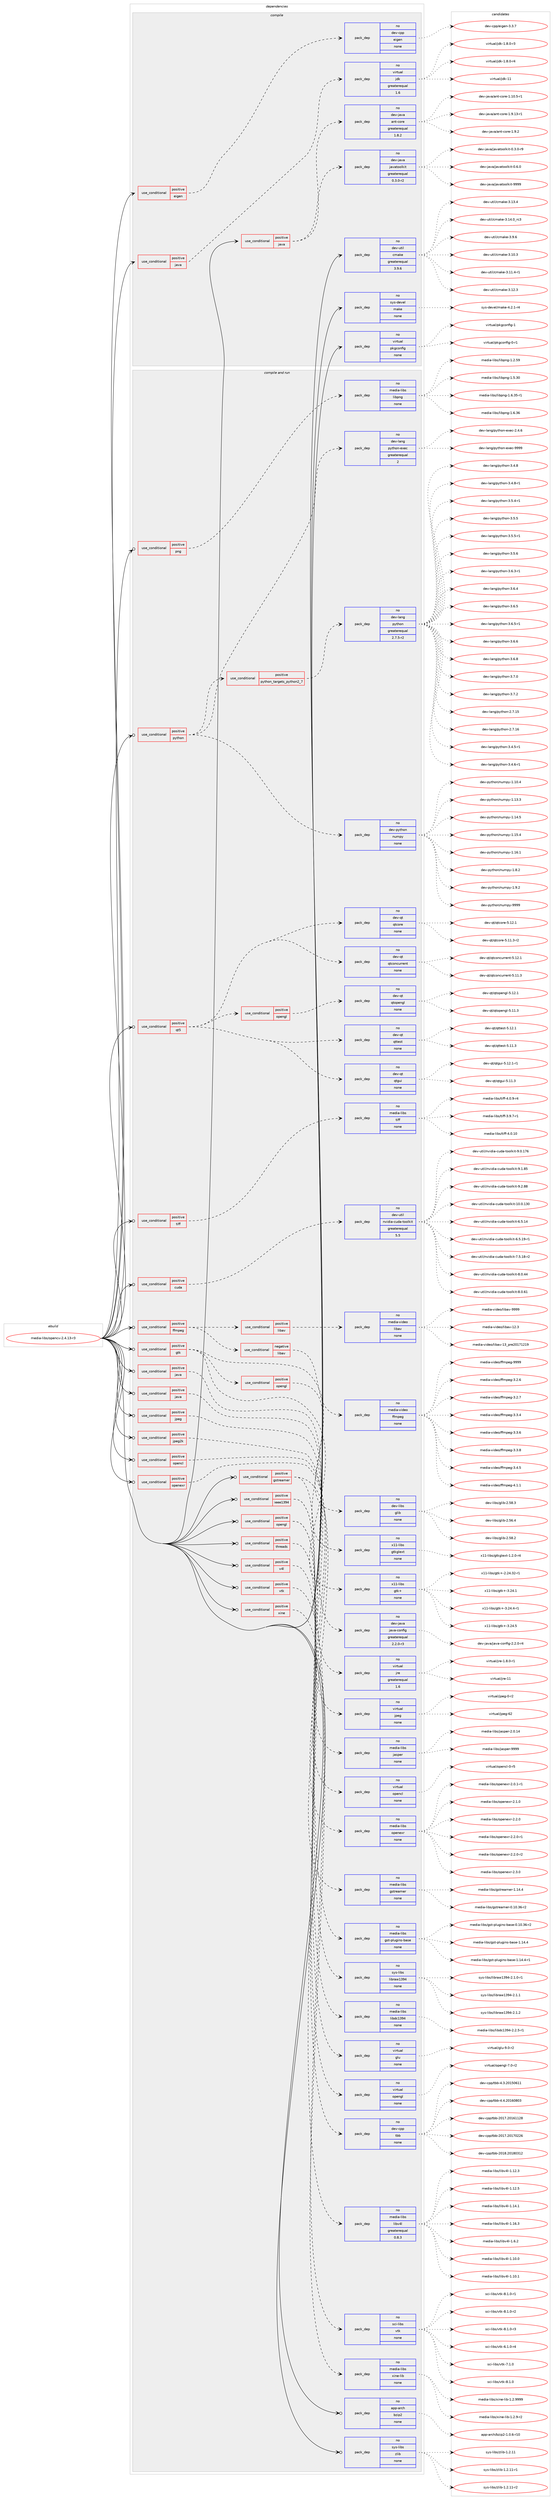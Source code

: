 digraph prolog {

# *************
# Graph options
# *************

newrank=true;
concentrate=true;
compound=true;
graph [rankdir=LR,fontname=Helvetica,fontsize=10,ranksep=1.5];#, ranksep=2.5, nodesep=0.2];
edge  [arrowhead=vee];
node  [fontname=Helvetica,fontsize=10];

# **********
# The ebuild
# **********

subgraph cluster_leftcol {
color=gray;
rank=same;
label=<<i>ebuild</i>>;
id [label="media-libs/opencv-2.4.13-r3", color=red, width=4, href="../media-libs/opencv-2.4.13-r3.svg"];
}

# ****************
# The dependencies
# ****************

subgraph cluster_midcol {
color=gray;
label=<<i>dependencies</i>>;
subgraph cluster_compile {
fillcolor="#eeeeee";
style=filled;
label=<<i>compile</i>>;
subgraph cond435574 {
dependency1616930 [label=<<TABLE BORDER="0" CELLBORDER="1" CELLSPACING="0" CELLPADDING="4"><TR><TD ROWSPAN="3" CELLPADDING="10">use_conditional</TD></TR><TR><TD>positive</TD></TR><TR><TD>eigen</TD></TR></TABLE>>, shape=none, color=red];
subgraph pack1155316 {
dependency1616931 [label=<<TABLE BORDER="0" CELLBORDER="1" CELLSPACING="0" CELLPADDING="4" WIDTH="220"><TR><TD ROWSPAN="6" CELLPADDING="30">pack_dep</TD></TR><TR><TD WIDTH="110">no</TD></TR><TR><TD>dev-cpp</TD></TR><TR><TD>eigen</TD></TR><TR><TD>none</TD></TR><TR><TD></TD></TR></TABLE>>, shape=none, color=blue];
}
dependency1616930:e -> dependency1616931:w [weight=20,style="dashed",arrowhead="vee"];
}
id:e -> dependency1616930:w [weight=20,style="solid",arrowhead="vee"];
subgraph cond435575 {
dependency1616932 [label=<<TABLE BORDER="0" CELLBORDER="1" CELLSPACING="0" CELLPADDING="4"><TR><TD ROWSPAN="3" CELLPADDING="10">use_conditional</TD></TR><TR><TD>positive</TD></TR><TR><TD>java</TD></TR></TABLE>>, shape=none, color=red];
subgraph pack1155317 {
dependency1616933 [label=<<TABLE BORDER="0" CELLBORDER="1" CELLSPACING="0" CELLPADDING="4" WIDTH="220"><TR><TD ROWSPAN="6" CELLPADDING="30">pack_dep</TD></TR><TR><TD WIDTH="110">no</TD></TR><TR><TD>dev-java</TD></TR><TR><TD>ant-core</TD></TR><TR><TD>greaterequal</TD></TR><TR><TD>1.8.2</TD></TR></TABLE>>, shape=none, color=blue];
}
dependency1616932:e -> dependency1616933:w [weight=20,style="dashed",arrowhead="vee"];
subgraph pack1155318 {
dependency1616934 [label=<<TABLE BORDER="0" CELLBORDER="1" CELLSPACING="0" CELLPADDING="4" WIDTH="220"><TR><TD ROWSPAN="6" CELLPADDING="30">pack_dep</TD></TR><TR><TD WIDTH="110">no</TD></TR><TR><TD>dev-java</TD></TR><TR><TD>javatoolkit</TD></TR><TR><TD>greaterequal</TD></TR><TR><TD>0.3.0-r2</TD></TR></TABLE>>, shape=none, color=blue];
}
dependency1616932:e -> dependency1616934:w [weight=20,style="dashed",arrowhead="vee"];
}
id:e -> dependency1616932:w [weight=20,style="solid",arrowhead="vee"];
subgraph cond435576 {
dependency1616935 [label=<<TABLE BORDER="0" CELLBORDER="1" CELLSPACING="0" CELLPADDING="4"><TR><TD ROWSPAN="3" CELLPADDING="10">use_conditional</TD></TR><TR><TD>positive</TD></TR><TR><TD>java</TD></TR></TABLE>>, shape=none, color=red];
subgraph pack1155319 {
dependency1616936 [label=<<TABLE BORDER="0" CELLBORDER="1" CELLSPACING="0" CELLPADDING="4" WIDTH="220"><TR><TD ROWSPAN="6" CELLPADDING="30">pack_dep</TD></TR><TR><TD WIDTH="110">no</TD></TR><TR><TD>virtual</TD></TR><TR><TD>jdk</TD></TR><TR><TD>greaterequal</TD></TR><TR><TD>1.6</TD></TR></TABLE>>, shape=none, color=blue];
}
dependency1616935:e -> dependency1616936:w [weight=20,style="dashed",arrowhead="vee"];
}
id:e -> dependency1616935:w [weight=20,style="solid",arrowhead="vee"];
subgraph pack1155320 {
dependency1616937 [label=<<TABLE BORDER="0" CELLBORDER="1" CELLSPACING="0" CELLPADDING="4" WIDTH="220"><TR><TD ROWSPAN="6" CELLPADDING="30">pack_dep</TD></TR><TR><TD WIDTH="110">no</TD></TR><TR><TD>dev-util</TD></TR><TR><TD>cmake</TD></TR><TR><TD>greaterequal</TD></TR><TR><TD>3.9.6</TD></TR></TABLE>>, shape=none, color=blue];
}
id:e -> dependency1616937:w [weight=20,style="solid",arrowhead="vee"];
subgraph pack1155321 {
dependency1616938 [label=<<TABLE BORDER="0" CELLBORDER="1" CELLSPACING="0" CELLPADDING="4" WIDTH="220"><TR><TD ROWSPAN="6" CELLPADDING="30">pack_dep</TD></TR><TR><TD WIDTH="110">no</TD></TR><TR><TD>sys-devel</TD></TR><TR><TD>make</TD></TR><TR><TD>none</TD></TR><TR><TD></TD></TR></TABLE>>, shape=none, color=blue];
}
id:e -> dependency1616938:w [weight=20,style="solid",arrowhead="vee"];
subgraph pack1155322 {
dependency1616939 [label=<<TABLE BORDER="0" CELLBORDER="1" CELLSPACING="0" CELLPADDING="4" WIDTH="220"><TR><TD ROWSPAN="6" CELLPADDING="30">pack_dep</TD></TR><TR><TD WIDTH="110">no</TD></TR><TR><TD>virtual</TD></TR><TR><TD>pkgconfig</TD></TR><TR><TD>none</TD></TR><TR><TD></TD></TR></TABLE>>, shape=none, color=blue];
}
id:e -> dependency1616939:w [weight=20,style="solid",arrowhead="vee"];
}
subgraph cluster_compileandrun {
fillcolor="#eeeeee";
style=filled;
label=<<i>compile and run</i>>;
subgraph cond435577 {
dependency1616940 [label=<<TABLE BORDER="0" CELLBORDER="1" CELLSPACING="0" CELLPADDING="4"><TR><TD ROWSPAN="3" CELLPADDING="10">use_conditional</TD></TR><TR><TD>positive</TD></TR><TR><TD>cuda</TD></TR></TABLE>>, shape=none, color=red];
subgraph pack1155323 {
dependency1616941 [label=<<TABLE BORDER="0" CELLBORDER="1" CELLSPACING="0" CELLPADDING="4" WIDTH="220"><TR><TD ROWSPAN="6" CELLPADDING="30">pack_dep</TD></TR><TR><TD WIDTH="110">no</TD></TR><TR><TD>dev-util</TD></TR><TR><TD>nvidia-cuda-toolkit</TD></TR><TR><TD>greaterequal</TD></TR><TR><TD>5.5</TD></TR></TABLE>>, shape=none, color=blue];
}
dependency1616940:e -> dependency1616941:w [weight=20,style="dashed",arrowhead="vee"];
}
id:e -> dependency1616940:w [weight=20,style="solid",arrowhead="odotvee"];
subgraph cond435578 {
dependency1616942 [label=<<TABLE BORDER="0" CELLBORDER="1" CELLSPACING="0" CELLPADDING="4"><TR><TD ROWSPAN="3" CELLPADDING="10">use_conditional</TD></TR><TR><TD>positive</TD></TR><TR><TD>ffmpeg</TD></TR></TABLE>>, shape=none, color=red];
subgraph cond435579 {
dependency1616943 [label=<<TABLE BORDER="0" CELLBORDER="1" CELLSPACING="0" CELLPADDING="4"><TR><TD ROWSPAN="3" CELLPADDING="10">use_conditional</TD></TR><TR><TD>positive</TD></TR><TR><TD>libav</TD></TR></TABLE>>, shape=none, color=red];
subgraph pack1155324 {
dependency1616944 [label=<<TABLE BORDER="0" CELLBORDER="1" CELLSPACING="0" CELLPADDING="4" WIDTH="220"><TR><TD ROWSPAN="6" CELLPADDING="30">pack_dep</TD></TR><TR><TD WIDTH="110">no</TD></TR><TR><TD>media-video</TD></TR><TR><TD>libav</TD></TR><TR><TD>none</TD></TR><TR><TD></TD></TR></TABLE>>, shape=none, color=blue];
}
dependency1616943:e -> dependency1616944:w [weight=20,style="dashed",arrowhead="vee"];
}
dependency1616942:e -> dependency1616943:w [weight=20,style="dashed",arrowhead="vee"];
subgraph cond435580 {
dependency1616945 [label=<<TABLE BORDER="0" CELLBORDER="1" CELLSPACING="0" CELLPADDING="4"><TR><TD ROWSPAN="3" CELLPADDING="10">use_conditional</TD></TR><TR><TD>negative</TD></TR><TR><TD>libav</TD></TR></TABLE>>, shape=none, color=red];
subgraph pack1155325 {
dependency1616946 [label=<<TABLE BORDER="0" CELLBORDER="1" CELLSPACING="0" CELLPADDING="4" WIDTH="220"><TR><TD ROWSPAN="6" CELLPADDING="30">pack_dep</TD></TR><TR><TD WIDTH="110">no</TD></TR><TR><TD>media-video</TD></TR><TR><TD>ffmpeg</TD></TR><TR><TD>none</TD></TR><TR><TD></TD></TR></TABLE>>, shape=none, color=blue];
}
dependency1616945:e -> dependency1616946:w [weight=20,style="dashed",arrowhead="vee"];
}
dependency1616942:e -> dependency1616945:w [weight=20,style="dashed",arrowhead="vee"];
}
id:e -> dependency1616942:w [weight=20,style="solid",arrowhead="odotvee"];
subgraph cond435581 {
dependency1616947 [label=<<TABLE BORDER="0" CELLBORDER="1" CELLSPACING="0" CELLPADDING="4"><TR><TD ROWSPAN="3" CELLPADDING="10">use_conditional</TD></TR><TR><TD>positive</TD></TR><TR><TD>gstreamer</TD></TR></TABLE>>, shape=none, color=red];
subgraph pack1155326 {
dependency1616948 [label=<<TABLE BORDER="0" CELLBORDER="1" CELLSPACING="0" CELLPADDING="4" WIDTH="220"><TR><TD ROWSPAN="6" CELLPADDING="30">pack_dep</TD></TR><TR><TD WIDTH="110">no</TD></TR><TR><TD>media-libs</TD></TR><TR><TD>gstreamer</TD></TR><TR><TD>none</TD></TR><TR><TD></TD></TR></TABLE>>, shape=none, color=blue];
}
dependency1616947:e -> dependency1616948:w [weight=20,style="dashed",arrowhead="vee"];
subgraph pack1155327 {
dependency1616949 [label=<<TABLE BORDER="0" CELLBORDER="1" CELLSPACING="0" CELLPADDING="4" WIDTH="220"><TR><TD ROWSPAN="6" CELLPADDING="30">pack_dep</TD></TR><TR><TD WIDTH="110">no</TD></TR><TR><TD>media-libs</TD></TR><TR><TD>gst-plugins-base</TD></TR><TR><TD>none</TD></TR><TR><TD></TD></TR></TABLE>>, shape=none, color=blue];
}
dependency1616947:e -> dependency1616949:w [weight=20,style="dashed",arrowhead="vee"];
}
id:e -> dependency1616947:w [weight=20,style="solid",arrowhead="odotvee"];
subgraph cond435582 {
dependency1616950 [label=<<TABLE BORDER="0" CELLBORDER="1" CELLSPACING="0" CELLPADDING="4"><TR><TD ROWSPAN="3" CELLPADDING="10">use_conditional</TD></TR><TR><TD>positive</TD></TR><TR><TD>gtk</TD></TR></TABLE>>, shape=none, color=red];
subgraph pack1155328 {
dependency1616951 [label=<<TABLE BORDER="0" CELLBORDER="1" CELLSPACING="0" CELLPADDING="4" WIDTH="220"><TR><TD ROWSPAN="6" CELLPADDING="30">pack_dep</TD></TR><TR><TD WIDTH="110">no</TD></TR><TR><TD>dev-libs</TD></TR><TR><TD>glib</TD></TR><TR><TD>none</TD></TR><TR><TD></TD></TR></TABLE>>, shape=none, color=blue];
}
dependency1616950:e -> dependency1616951:w [weight=20,style="dashed",arrowhead="vee"];
subgraph pack1155329 {
dependency1616952 [label=<<TABLE BORDER="0" CELLBORDER="1" CELLSPACING="0" CELLPADDING="4" WIDTH="220"><TR><TD ROWSPAN="6" CELLPADDING="30">pack_dep</TD></TR><TR><TD WIDTH="110">no</TD></TR><TR><TD>x11-libs</TD></TR><TR><TD>gtk+</TD></TR><TR><TD>none</TD></TR><TR><TD></TD></TR></TABLE>>, shape=none, color=blue];
}
dependency1616950:e -> dependency1616952:w [weight=20,style="dashed",arrowhead="vee"];
subgraph cond435583 {
dependency1616953 [label=<<TABLE BORDER="0" CELLBORDER="1" CELLSPACING="0" CELLPADDING="4"><TR><TD ROWSPAN="3" CELLPADDING="10">use_conditional</TD></TR><TR><TD>positive</TD></TR><TR><TD>opengl</TD></TR></TABLE>>, shape=none, color=red];
subgraph pack1155330 {
dependency1616954 [label=<<TABLE BORDER="0" CELLBORDER="1" CELLSPACING="0" CELLPADDING="4" WIDTH="220"><TR><TD ROWSPAN="6" CELLPADDING="30">pack_dep</TD></TR><TR><TD WIDTH="110">no</TD></TR><TR><TD>x11-libs</TD></TR><TR><TD>gtkglext</TD></TR><TR><TD>none</TD></TR><TR><TD></TD></TR></TABLE>>, shape=none, color=blue];
}
dependency1616953:e -> dependency1616954:w [weight=20,style="dashed",arrowhead="vee"];
}
dependency1616950:e -> dependency1616953:w [weight=20,style="dashed",arrowhead="vee"];
}
id:e -> dependency1616950:w [weight=20,style="solid",arrowhead="odotvee"];
subgraph cond435584 {
dependency1616955 [label=<<TABLE BORDER="0" CELLBORDER="1" CELLSPACING="0" CELLPADDING="4"><TR><TD ROWSPAN="3" CELLPADDING="10">use_conditional</TD></TR><TR><TD>positive</TD></TR><TR><TD>ieee1394</TD></TR></TABLE>>, shape=none, color=red];
subgraph pack1155331 {
dependency1616956 [label=<<TABLE BORDER="0" CELLBORDER="1" CELLSPACING="0" CELLPADDING="4" WIDTH="220"><TR><TD ROWSPAN="6" CELLPADDING="30">pack_dep</TD></TR><TR><TD WIDTH="110">no</TD></TR><TR><TD>media-libs</TD></TR><TR><TD>libdc1394</TD></TR><TR><TD>none</TD></TR><TR><TD></TD></TR></TABLE>>, shape=none, color=blue];
}
dependency1616955:e -> dependency1616956:w [weight=20,style="dashed",arrowhead="vee"];
subgraph pack1155332 {
dependency1616957 [label=<<TABLE BORDER="0" CELLBORDER="1" CELLSPACING="0" CELLPADDING="4" WIDTH="220"><TR><TD ROWSPAN="6" CELLPADDING="30">pack_dep</TD></TR><TR><TD WIDTH="110">no</TD></TR><TR><TD>sys-libs</TD></TR><TR><TD>libraw1394</TD></TR><TR><TD>none</TD></TR><TR><TD></TD></TR></TABLE>>, shape=none, color=blue];
}
dependency1616955:e -> dependency1616957:w [weight=20,style="dashed",arrowhead="vee"];
}
id:e -> dependency1616955:w [weight=20,style="solid",arrowhead="odotvee"];
subgraph cond435585 {
dependency1616958 [label=<<TABLE BORDER="0" CELLBORDER="1" CELLSPACING="0" CELLPADDING="4"><TR><TD ROWSPAN="3" CELLPADDING="10">use_conditional</TD></TR><TR><TD>positive</TD></TR><TR><TD>java</TD></TR></TABLE>>, shape=none, color=red];
subgraph pack1155333 {
dependency1616959 [label=<<TABLE BORDER="0" CELLBORDER="1" CELLSPACING="0" CELLPADDING="4" WIDTH="220"><TR><TD ROWSPAN="6" CELLPADDING="30">pack_dep</TD></TR><TR><TD WIDTH="110">no</TD></TR><TR><TD>dev-java</TD></TR><TR><TD>java-config</TD></TR><TR><TD>greaterequal</TD></TR><TR><TD>2.2.0-r3</TD></TR></TABLE>>, shape=none, color=blue];
}
dependency1616958:e -> dependency1616959:w [weight=20,style="dashed",arrowhead="vee"];
}
id:e -> dependency1616958:w [weight=20,style="solid",arrowhead="odotvee"];
subgraph cond435586 {
dependency1616960 [label=<<TABLE BORDER="0" CELLBORDER="1" CELLSPACING="0" CELLPADDING="4"><TR><TD ROWSPAN="3" CELLPADDING="10">use_conditional</TD></TR><TR><TD>positive</TD></TR><TR><TD>java</TD></TR></TABLE>>, shape=none, color=red];
subgraph pack1155334 {
dependency1616961 [label=<<TABLE BORDER="0" CELLBORDER="1" CELLSPACING="0" CELLPADDING="4" WIDTH="220"><TR><TD ROWSPAN="6" CELLPADDING="30">pack_dep</TD></TR><TR><TD WIDTH="110">no</TD></TR><TR><TD>virtual</TD></TR><TR><TD>jre</TD></TR><TR><TD>greaterequal</TD></TR><TR><TD>1.6</TD></TR></TABLE>>, shape=none, color=blue];
}
dependency1616960:e -> dependency1616961:w [weight=20,style="dashed",arrowhead="vee"];
}
id:e -> dependency1616960:w [weight=20,style="solid",arrowhead="odotvee"];
subgraph cond435587 {
dependency1616962 [label=<<TABLE BORDER="0" CELLBORDER="1" CELLSPACING="0" CELLPADDING="4"><TR><TD ROWSPAN="3" CELLPADDING="10">use_conditional</TD></TR><TR><TD>positive</TD></TR><TR><TD>jpeg</TD></TR></TABLE>>, shape=none, color=red];
subgraph pack1155335 {
dependency1616963 [label=<<TABLE BORDER="0" CELLBORDER="1" CELLSPACING="0" CELLPADDING="4" WIDTH="220"><TR><TD ROWSPAN="6" CELLPADDING="30">pack_dep</TD></TR><TR><TD WIDTH="110">no</TD></TR><TR><TD>virtual</TD></TR><TR><TD>jpeg</TD></TR><TR><TD>none</TD></TR><TR><TD></TD></TR></TABLE>>, shape=none, color=blue];
}
dependency1616962:e -> dependency1616963:w [weight=20,style="dashed",arrowhead="vee"];
}
id:e -> dependency1616962:w [weight=20,style="solid",arrowhead="odotvee"];
subgraph cond435588 {
dependency1616964 [label=<<TABLE BORDER="0" CELLBORDER="1" CELLSPACING="0" CELLPADDING="4"><TR><TD ROWSPAN="3" CELLPADDING="10">use_conditional</TD></TR><TR><TD>positive</TD></TR><TR><TD>jpeg2k</TD></TR></TABLE>>, shape=none, color=red];
subgraph pack1155336 {
dependency1616965 [label=<<TABLE BORDER="0" CELLBORDER="1" CELLSPACING="0" CELLPADDING="4" WIDTH="220"><TR><TD ROWSPAN="6" CELLPADDING="30">pack_dep</TD></TR><TR><TD WIDTH="110">no</TD></TR><TR><TD>media-libs</TD></TR><TR><TD>jasper</TD></TR><TR><TD>none</TD></TR><TR><TD></TD></TR></TABLE>>, shape=none, color=blue];
}
dependency1616964:e -> dependency1616965:w [weight=20,style="dashed",arrowhead="vee"];
}
id:e -> dependency1616964:w [weight=20,style="solid",arrowhead="odotvee"];
subgraph cond435589 {
dependency1616966 [label=<<TABLE BORDER="0" CELLBORDER="1" CELLSPACING="0" CELLPADDING="4"><TR><TD ROWSPAN="3" CELLPADDING="10">use_conditional</TD></TR><TR><TD>positive</TD></TR><TR><TD>opencl</TD></TR></TABLE>>, shape=none, color=red];
subgraph pack1155337 {
dependency1616967 [label=<<TABLE BORDER="0" CELLBORDER="1" CELLSPACING="0" CELLPADDING="4" WIDTH="220"><TR><TD ROWSPAN="6" CELLPADDING="30">pack_dep</TD></TR><TR><TD WIDTH="110">no</TD></TR><TR><TD>virtual</TD></TR><TR><TD>opencl</TD></TR><TR><TD>none</TD></TR><TR><TD></TD></TR></TABLE>>, shape=none, color=blue];
}
dependency1616966:e -> dependency1616967:w [weight=20,style="dashed",arrowhead="vee"];
}
id:e -> dependency1616966:w [weight=20,style="solid",arrowhead="odotvee"];
subgraph cond435590 {
dependency1616968 [label=<<TABLE BORDER="0" CELLBORDER="1" CELLSPACING="0" CELLPADDING="4"><TR><TD ROWSPAN="3" CELLPADDING="10">use_conditional</TD></TR><TR><TD>positive</TD></TR><TR><TD>openexr</TD></TR></TABLE>>, shape=none, color=red];
subgraph pack1155338 {
dependency1616969 [label=<<TABLE BORDER="0" CELLBORDER="1" CELLSPACING="0" CELLPADDING="4" WIDTH="220"><TR><TD ROWSPAN="6" CELLPADDING="30">pack_dep</TD></TR><TR><TD WIDTH="110">no</TD></TR><TR><TD>media-libs</TD></TR><TR><TD>openexr</TD></TR><TR><TD>none</TD></TR><TR><TD></TD></TR></TABLE>>, shape=none, color=blue];
}
dependency1616968:e -> dependency1616969:w [weight=20,style="dashed",arrowhead="vee"];
}
id:e -> dependency1616968:w [weight=20,style="solid",arrowhead="odotvee"];
subgraph cond435591 {
dependency1616970 [label=<<TABLE BORDER="0" CELLBORDER="1" CELLSPACING="0" CELLPADDING="4"><TR><TD ROWSPAN="3" CELLPADDING="10">use_conditional</TD></TR><TR><TD>positive</TD></TR><TR><TD>opengl</TD></TR></TABLE>>, shape=none, color=red];
subgraph pack1155339 {
dependency1616971 [label=<<TABLE BORDER="0" CELLBORDER="1" CELLSPACING="0" CELLPADDING="4" WIDTH="220"><TR><TD ROWSPAN="6" CELLPADDING="30">pack_dep</TD></TR><TR><TD WIDTH="110">no</TD></TR><TR><TD>virtual</TD></TR><TR><TD>opengl</TD></TR><TR><TD>none</TD></TR><TR><TD></TD></TR></TABLE>>, shape=none, color=blue];
}
dependency1616970:e -> dependency1616971:w [weight=20,style="dashed",arrowhead="vee"];
subgraph pack1155340 {
dependency1616972 [label=<<TABLE BORDER="0" CELLBORDER="1" CELLSPACING="0" CELLPADDING="4" WIDTH="220"><TR><TD ROWSPAN="6" CELLPADDING="30">pack_dep</TD></TR><TR><TD WIDTH="110">no</TD></TR><TR><TD>virtual</TD></TR><TR><TD>glu</TD></TR><TR><TD>none</TD></TR><TR><TD></TD></TR></TABLE>>, shape=none, color=blue];
}
dependency1616970:e -> dependency1616972:w [weight=20,style="dashed",arrowhead="vee"];
}
id:e -> dependency1616970:w [weight=20,style="solid",arrowhead="odotvee"];
subgraph cond435592 {
dependency1616973 [label=<<TABLE BORDER="0" CELLBORDER="1" CELLSPACING="0" CELLPADDING="4"><TR><TD ROWSPAN="3" CELLPADDING="10">use_conditional</TD></TR><TR><TD>positive</TD></TR><TR><TD>png</TD></TR></TABLE>>, shape=none, color=red];
subgraph pack1155341 {
dependency1616974 [label=<<TABLE BORDER="0" CELLBORDER="1" CELLSPACING="0" CELLPADDING="4" WIDTH="220"><TR><TD ROWSPAN="6" CELLPADDING="30">pack_dep</TD></TR><TR><TD WIDTH="110">no</TD></TR><TR><TD>media-libs</TD></TR><TR><TD>libpng</TD></TR><TR><TD>none</TD></TR><TR><TD></TD></TR></TABLE>>, shape=none, color=blue];
}
dependency1616973:e -> dependency1616974:w [weight=20,style="dashed",arrowhead="vee"];
}
id:e -> dependency1616973:w [weight=20,style="solid",arrowhead="odotvee"];
subgraph cond435593 {
dependency1616975 [label=<<TABLE BORDER="0" CELLBORDER="1" CELLSPACING="0" CELLPADDING="4"><TR><TD ROWSPAN="3" CELLPADDING="10">use_conditional</TD></TR><TR><TD>positive</TD></TR><TR><TD>python</TD></TR></TABLE>>, shape=none, color=red];
subgraph cond435594 {
dependency1616976 [label=<<TABLE BORDER="0" CELLBORDER="1" CELLSPACING="0" CELLPADDING="4"><TR><TD ROWSPAN="3" CELLPADDING="10">use_conditional</TD></TR><TR><TD>positive</TD></TR><TR><TD>python_targets_python2_7</TD></TR></TABLE>>, shape=none, color=red];
subgraph pack1155342 {
dependency1616977 [label=<<TABLE BORDER="0" CELLBORDER="1" CELLSPACING="0" CELLPADDING="4" WIDTH="220"><TR><TD ROWSPAN="6" CELLPADDING="30">pack_dep</TD></TR><TR><TD WIDTH="110">no</TD></TR><TR><TD>dev-lang</TD></TR><TR><TD>python</TD></TR><TR><TD>greaterequal</TD></TR><TR><TD>2.7.5-r2</TD></TR></TABLE>>, shape=none, color=blue];
}
dependency1616976:e -> dependency1616977:w [weight=20,style="dashed",arrowhead="vee"];
}
dependency1616975:e -> dependency1616976:w [weight=20,style="dashed",arrowhead="vee"];
subgraph pack1155343 {
dependency1616978 [label=<<TABLE BORDER="0" CELLBORDER="1" CELLSPACING="0" CELLPADDING="4" WIDTH="220"><TR><TD ROWSPAN="6" CELLPADDING="30">pack_dep</TD></TR><TR><TD WIDTH="110">no</TD></TR><TR><TD>dev-lang</TD></TR><TR><TD>python-exec</TD></TR><TR><TD>greaterequal</TD></TR><TR><TD>2</TD></TR></TABLE>>, shape=none, color=blue];
}
dependency1616975:e -> dependency1616978:w [weight=20,style="dashed",arrowhead="vee"];
subgraph pack1155344 {
dependency1616979 [label=<<TABLE BORDER="0" CELLBORDER="1" CELLSPACING="0" CELLPADDING="4" WIDTH="220"><TR><TD ROWSPAN="6" CELLPADDING="30">pack_dep</TD></TR><TR><TD WIDTH="110">no</TD></TR><TR><TD>dev-python</TD></TR><TR><TD>numpy</TD></TR><TR><TD>none</TD></TR><TR><TD></TD></TR></TABLE>>, shape=none, color=blue];
}
dependency1616975:e -> dependency1616979:w [weight=20,style="dashed",arrowhead="vee"];
}
id:e -> dependency1616975:w [weight=20,style="solid",arrowhead="odotvee"];
subgraph cond435595 {
dependency1616980 [label=<<TABLE BORDER="0" CELLBORDER="1" CELLSPACING="0" CELLPADDING="4"><TR><TD ROWSPAN="3" CELLPADDING="10">use_conditional</TD></TR><TR><TD>positive</TD></TR><TR><TD>qt5</TD></TR></TABLE>>, shape=none, color=red];
subgraph pack1155345 {
dependency1616981 [label=<<TABLE BORDER="0" CELLBORDER="1" CELLSPACING="0" CELLPADDING="4" WIDTH="220"><TR><TD ROWSPAN="6" CELLPADDING="30">pack_dep</TD></TR><TR><TD WIDTH="110">no</TD></TR><TR><TD>dev-qt</TD></TR><TR><TD>qtconcurrent</TD></TR><TR><TD>none</TD></TR><TR><TD></TD></TR></TABLE>>, shape=none, color=blue];
}
dependency1616980:e -> dependency1616981:w [weight=20,style="dashed",arrowhead="vee"];
subgraph pack1155346 {
dependency1616982 [label=<<TABLE BORDER="0" CELLBORDER="1" CELLSPACING="0" CELLPADDING="4" WIDTH="220"><TR><TD ROWSPAN="6" CELLPADDING="30">pack_dep</TD></TR><TR><TD WIDTH="110">no</TD></TR><TR><TD>dev-qt</TD></TR><TR><TD>qtcore</TD></TR><TR><TD>none</TD></TR><TR><TD></TD></TR></TABLE>>, shape=none, color=blue];
}
dependency1616980:e -> dependency1616982:w [weight=20,style="dashed",arrowhead="vee"];
subgraph pack1155347 {
dependency1616983 [label=<<TABLE BORDER="0" CELLBORDER="1" CELLSPACING="0" CELLPADDING="4" WIDTH="220"><TR><TD ROWSPAN="6" CELLPADDING="30">pack_dep</TD></TR><TR><TD WIDTH="110">no</TD></TR><TR><TD>dev-qt</TD></TR><TR><TD>qtgui</TD></TR><TR><TD>none</TD></TR><TR><TD></TD></TR></TABLE>>, shape=none, color=blue];
}
dependency1616980:e -> dependency1616983:w [weight=20,style="dashed",arrowhead="vee"];
subgraph pack1155348 {
dependency1616984 [label=<<TABLE BORDER="0" CELLBORDER="1" CELLSPACING="0" CELLPADDING="4" WIDTH="220"><TR><TD ROWSPAN="6" CELLPADDING="30">pack_dep</TD></TR><TR><TD WIDTH="110">no</TD></TR><TR><TD>dev-qt</TD></TR><TR><TD>qttest</TD></TR><TR><TD>none</TD></TR><TR><TD></TD></TR></TABLE>>, shape=none, color=blue];
}
dependency1616980:e -> dependency1616984:w [weight=20,style="dashed",arrowhead="vee"];
subgraph cond435596 {
dependency1616985 [label=<<TABLE BORDER="0" CELLBORDER="1" CELLSPACING="0" CELLPADDING="4"><TR><TD ROWSPAN="3" CELLPADDING="10">use_conditional</TD></TR><TR><TD>positive</TD></TR><TR><TD>opengl</TD></TR></TABLE>>, shape=none, color=red];
subgraph pack1155349 {
dependency1616986 [label=<<TABLE BORDER="0" CELLBORDER="1" CELLSPACING="0" CELLPADDING="4" WIDTH="220"><TR><TD ROWSPAN="6" CELLPADDING="30">pack_dep</TD></TR><TR><TD WIDTH="110">no</TD></TR><TR><TD>dev-qt</TD></TR><TR><TD>qtopengl</TD></TR><TR><TD>none</TD></TR><TR><TD></TD></TR></TABLE>>, shape=none, color=blue];
}
dependency1616985:e -> dependency1616986:w [weight=20,style="dashed",arrowhead="vee"];
}
dependency1616980:e -> dependency1616985:w [weight=20,style="dashed",arrowhead="vee"];
}
id:e -> dependency1616980:w [weight=20,style="solid",arrowhead="odotvee"];
subgraph cond435597 {
dependency1616987 [label=<<TABLE BORDER="0" CELLBORDER="1" CELLSPACING="0" CELLPADDING="4"><TR><TD ROWSPAN="3" CELLPADDING="10">use_conditional</TD></TR><TR><TD>positive</TD></TR><TR><TD>threads</TD></TR></TABLE>>, shape=none, color=red];
subgraph pack1155350 {
dependency1616988 [label=<<TABLE BORDER="0" CELLBORDER="1" CELLSPACING="0" CELLPADDING="4" WIDTH="220"><TR><TD ROWSPAN="6" CELLPADDING="30">pack_dep</TD></TR><TR><TD WIDTH="110">no</TD></TR><TR><TD>dev-cpp</TD></TR><TR><TD>tbb</TD></TR><TR><TD>none</TD></TR><TR><TD></TD></TR></TABLE>>, shape=none, color=blue];
}
dependency1616987:e -> dependency1616988:w [weight=20,style="dashed",arrowhead="vee"];
}
id:e -> dependency1616987:w [weight=20,style="solid",arrowhead="odotvee"];
subgraph cond435598 {
dependency1616989 [label=<<TABLE BORDER="0" CELLBORDER="1" CELLSPACING="0" CELLPADDING="4"><TR><TD ROWSPAN="3" CELLPADDING="10">use_conditional</TD></TR><TR><TD>positive</TD></TR><TR><TD>tiff</TD></TR></TABLE>>, shape=none, color=red];
subgraph pack1155351 {
dependency1616990 [label=<<TABLE BORDER="0" CELLBORDER="1" CELLSPACING="0" CELLPADDING="4" WIDTH="220"><TR><TD ROWSPAN="6" CELLPADDING="30">pack_dep</TD></TR><TR><TD WIDTH="110">no</TD></TR><TR><TD>media-libs</TD></TR><TR><TD>tiff</TD></TR><TR><TD>none</TD></TR><TR><TD></TD></TR></TABLE>>, shape=none, color=blue];
}
dependency1616989:e -> dependency1616990:w [weight=20,style="dashed",arrowhead="vee"];
}
id:e -> dependency1616989:w [weight=20,style="solid",arrowhead="odotvee"];
subgraph cond435599 {
dependency1616991 [label=<<TABLE BORDER="0" CELLBORDER="1" CELLSPACING="0" CELLPADDING="4"><TR><TD ROWSPAN="3" CELLPADDING="10">use_conditional</TD></TR><TR><TD>positive</TD></TR><TR><TD>v4l</TD></TR></TABLE>>, shape=none, color=red];
subgraph pack1155352 {
dependency1616992 [label=<<TABLE BORDER="0" CELLBORDER="1" CELLSPACING="0" CELLPADDING="4" WIDTH="220"><TR><TD ROWSPAN="6" CELLPADDING="30">pack_dep</TD></TR><TR><TD WIDTH="110">no</TD></TR><TR><TD>media-libs</TD></TR><TR><TD>libv4l</TD></TR><TR><TD>greaterequal</TD></TR><TR><TD>0.8.3</TD></TR></TABLE>>, shape=none, color=blue];
}
dependency1616991:e -> dependency1616992:w [weight=20,style="dashed",arrowhead="vee"];
}
id:e -> dependency1616991:w [weight=20,style="solid",arrowhead="odotvee"];
subgraph cond435600 {
dependency1616993 [label=<<TABLE BORDER="0" CELLBORDER="1" CELLSPACING="0" CELLPADDING="4"><TR><TD ROWSPAN="3" CELLPADDING="10">use_conditional</TD></TR><TR><TD>positive</TD></TR><TR><TD>vtk</TD></TR></TABLE>>, shape=none, color=red];
subgraph pack1155353 {
dependency1616994 [label=<<TABLE BORDER="0" CELLBORDER="1" CELLSPACING="0" CELLPADDING="4" WIDTH="220"><TR><TD ROWSPAN="6" CELLPADDING="30">pack_dep</TD></TR><TR><TD WIDTH="110">no</TD></TR><TR><TD>sci-libs</TD></TR><TR><TD>vtk</TD></TR><TR><TD>none</TD></TR><TR><TD></TD></TR></TABLE>>, shape=none, color=blue];
}
dependency1616993:e -> dependency1616994:w [weight=20,style="dashed",arrowhead="vee"];
}
id:e -> dependency1616993:w [weight=20,style="solid",arrowhead="odotvee"];
subgraph cond435601 {
dependency1616995 [label=<<TABLE BORDER="0" CELLBORDER="1" CELLSPACING="0" CELLPADDING="4"><TR><TD ROWSPAN="3" CELLPADDING="10">use_conditional</TD></TR><TR><TD>positive</TD></TR><TR><TD>xine</TD></TR></TABLE>>, shape=none, color=red];
subgraph pack1155354 {
dependency1616996 [label=<<TABLE BORDER="0" CELLBORDER="1" CELLSPACING="0" CELLPADDING="4" WIDTH="220"><TR><TD ROWSPAN="6" CELLPADDING="30">pack_dep</TD></TR><TR><TD WIDTH="110">no</TD></TR><TR><TD>media-libs</TD></TR><TR><TD>xine-lib</TD></TR><TR><TD>none</TD></TR><TR><TD></TD></TR></TABLE>>, shape=none, color=blue];
}
dependency1616995:e -> dependency1616996:w [weight=20,style="dashed",arrowhead="vee"];
}
id:e -> dependency1616995:w [weight=20,style="solid",arrowhead="odotvee"];
subgraph pack1155355 {
dependency1616997 [label=<<TABLE BORDER="0" CELLBORDER="1" CELLSPACING="0" CELLPADDING="4" WIDTH="220"><TR><TD ROWSPAN="6" CELLPADDING="30">pack_dep</TD></TR><TR><TD WIDTH="110">no</TD></TR><TR><TD>app-arch</TD></TR><TR><TD>bzip2</TD></TR><TR><TD>none</TD></TR><TR><TD></TD></TR></TABLE>>, shape=none, color=blue];
}
id:e -> dependency1616997:w [weight=20,style="solid",arrowhead="odotvee"];
subgraph pack1155356 {
dependency1616998 [label=<<TABLE BORDER="0" CELLBORDER="1" CELLSPACING="0" CELLPADDING="4" WIDTH="220"><TR><TD ROWSPAN="6" CELLPADDING="30">pack_dep</TD></TR><TR><TD WIDTH="110">no</TD></TR><TR><TD>sys-libs</TD></TR><TR><TD>zlib</TD></TR><TR><TD>none</TD></TR><TR><TD></TD></TR></TABLE>>, shape=none, color=blue];
}
id:e -> dependency1616998:w [weight=20,style="solid",arrowhead="odotvee"];
}
subgraph cluster_run {
fillcolor="#eeeeee";
style=filled;
label=<<i>run</i>>;
}
}

# **************
# The candidates
# **************

subgraph cluster_choices {
rank=same;
color=gray;
label=<<i>candidates</i>>;

subgraph choice1155316 {
color=black;
nodesep=1;
choice100101118459911211247101105103101110455146514655 [label="dev-cpp/eigen-3.3.7", color=red, width=4,href="../dev-cpp/eigen-3.3.7.svg"];
dependency1616931:e -> choice100101118459911211247101105103101110455146514655:w [style=dotted,weight="100"];
}
subgraph choice1155317 {
color=black;
nodesep=1;
choice10010111845106971189747971101164599111114101454946494846534511449 [label="dev-java/ant-core-1.10.5-r1", color=red, width=4,href="../dev-java/ant-core-1.10.5-r1.svg"];
choice10010111845106971189747971101164599111114101454946574649514511449 [label="dev-java/ant-core-1.9.13-r1", color=red, width=4,href="../dev-java/ant-core-1.9.13-r1.svg"];
choice10010111845106971189747971101164599111114101454946574650 [label="dev-java/ant-core-1.9.2", color=red, width=4,href="../dev-java/ant-core-1.9.2.svg"];
dependency1616933:e -> choice10010111845106971189747971101164599111114101454946494846534511449:w [style=dotted,weight="100"];
dependency1616933:e -> choice10010111845106971189747971101164599111114101454946574649514511449:w [style=dotted,weight="100"];
dependency1616933:e -> choice10010111845106971189747971101164599111114101454946574650:w [style=dotted,weight="100"];
}
subgraph choice1155318 {
color=black;
nodesep=1;
choice1001011184510697118974710697118971161111111081071051164548465146484511457 [label="dev-java/javatoolkit-0.3.0-r9", color=red, width=4,href="../dev-java/javatoolkit-0.3.0-r9.svg"];
choice100101118451069711897471069711897116111111108107105116454846544648 [label="dev-java/javatoolkit-0.6.0", color=red, width=4,href="../dev-java/javatoolkit-0.6.0.svg"];
choice1001011184510697118974710697118971161111111081071051164557575757 [label="dev-java/javatoolkit-9999", color=red, width=4,href="../dev-java/javatoolkit-9999.svg"];
dependency1616934:e -> choice1001011184510697118974710697118971161111111081071051164548465146484511457:w [style=dotted,weight="100"];
dependency1616934:e -> choice100101118451069711897471069711897116111111108107105116454846544648:w [style=dotted,weight="100"];
dependency1616934:e -> choice1001011184510697118974710697118971161111111081071051164557575757:w [style=dotted,weight="100"];
}
subgraph choice1155319 {
color=black;
nodesep=1;
choice11810511411611797108471061001074549465646484511451 [label="virtual/jdk-1.8.0-r3", color=red, width=4,href="../virtual/jdk-1.8.0-r3.svg"];
choice11810511411611797108471061001074549465646484511452 [label="virtual/jdk-1.8.0-r4", color=red, width=4,href="../virtual/jdk-1.8.0-r4.svg"];
choice1181051141161179710847106100107454949 [label="virtual/jdk-11", color=red, width=4,href="../virtual/jdk-11.svg"];
dependency1616936:e -> choice11810511411611797108471061001074549465646484511451:w [style=dotted,weight="100"];
dependency1616936:e -> choice11810511411611797108471061001074549465646484511452:w [style=dotted,weight="100"];
dependency1616936:e -> choice1181051141161179710847106100107454949:w [style=dotted,weight="100"];
}
subgraph choice1155320 {
color=black;
nodesep=1;
choice1001011184511711610510847991099710710145514649484651 [label="dev-util/cmake-3.10.3", color=red, width=4,href="../dev-util/cmake-3.10.3.svg"];
choice10010111845117116105108479910997107101455146494946524511449 [label="dev-util/cmake-3.11.4-r1", color=red, width=4,href="../dev-util/cmake-3.11.4-r1.svg"];
choice1001011184511711610510847991099710710145514649504651 [label="dev-util/cmake-3.12.3", color=red, width=4,href="../dev-util/cmake-3.12.3.svg"];
choice1001011184511711610510847991099710710145514649514652 [label="dev-util/cmake-3.13.4", color=red, width=4,href="../dev-util/cmake-3.13.4.svg"];
choice1001011184511711610510847991099710710145514649524648951149951 [label="dev-util/cmake-3.14.0_rc3", color=red, width=4,href="../dev-util/cmake-3.14.0_rc3.svg"];
choice10010111845117116105108479910997107101455146574654 [label="dev-util/cmake-3.9.6", color=red, width=4,href="../dev-util/cmake-3.9.6.svg"];
dependency1616937:e -> choice1001011184511711610510847991099710710145514649484651:w [style=dotted,weight="100"];
dependency1616937:e -> choice10010111845117116105108479910997107101455146494946524511449:w [style=dotted,weight="100"];
dependency1616937:e -> choice1001011184511711610510847991099710710145514649504651:w [style=dotted,weight="100"];
dependency1616937:e -> choice1001011184511711610510847991099710710145514649514652:w [style=dotted,weight="100"];
dependency1616937:e -> choice1001011184511711610510847991099710710145514649524648951149951:w [style=dotted,weight="100"];
dependency1616937:e -> choice10010111845117116105108479910997107101455146574654:w [style=dotted,weight="100"];
}
subgraph choice1155321 {
color=black;
nodesep=1;
choice1151211154510010111810110847109971071014552465046494511452 [label="sys-devel/make-4.2.1-r4", color=red, width=4,href="../sys-devel/make-4.2.1-r4.svg"];
dependency1616938:e -> choice1151211154510010111810110847109971071014552465046494511452:w [style=dotted,weight="100"];
}
subgraph choice1155322 {
color=black;
nodesep=1;
choice11810511411611797108471121071039911111010210510345484511449 [label="virtual/pkgconfig-0-r1", color=red, width=4,href="../virtual/pkgconfig-0-r1.svg"];
choice1181051141161179710847112107103991111101021051034549 [label="virtual/pkgconfig-1", color=red, width=4,href="../virtual/pkgconfig-1.svg"];
dependency1616939:e -> choice11810511411611797108471121071039911111010210510345484511449:w [style=dotted,weight="100"];
dependency1616939:e -> choice1181051141161179710847112107103991111101021051034549:w [style=dotted,weight="100"];
}
subgraph choice1155323 {
color=black;
nodesep=1;
choice10010111845117116105108471101181051001059745991171009745116111111108107105116454948464846495148 [label="dev-util/nvidia-cuda-toolkit-10.0.130", color=red, width=4,href="../dev-util/nvidia-cuda-toolkit-10.0.130.svg"];
choice1001011184511711610510847110118105100105974599117100974511611111110810710511645544653464952 [label="dev-util/nvidia-cuda-toolkit-6.5.14", color=red, width=4,href="../dev-util/nvidia-cuda-toolkit-6.5.14.svg"];
choice10010111845117116105108471101181051001059745991171009745116111111108107105116455446534649574511449 [label="dev-util/nvidia-cuda-toolkit-6.5.19-r1", color=red, width=4,href="../dev-util/nvidia-cuda-toolkit-6.5.19-r1.svg"];
choice10010111845117116105108471101181051001059745991171009745116111111108107105116455546534649564511450 [label="dev-util/nvidia-cuda-toolkit-7.5.18-r2", color=red, width=4,href="../dev-util/nvidia-cuda-toolkit-7.5.18-r2.svg"];
choice1001011184511711610510847110118105100105974599117100974511611111110810710511645564648465252 [label="dev-util/nvidia-cuda-toolkit-8.0.44", color=red, width=4,href="../dev-util/nvidia-cuda-toolkit-8.0.44.svg"];
choice1001011184511711610510847110118105100105974599117100974511611111110810710511645564648465449 [label="dev-util/nvidia-cuda-toolkit-8.0.61", color=red, width=4,href="../dev-util/nvidia-cuda-toolkit-8.0.61.svg"];
choice100101118451171161051084711011810510010597459911710097451161111111081071051164557464846495554 [label="dev-util/nvidia-cuda-toolkit-9.0.176", color=red, width=4,href="../dev-util/nvidia-cuda-toolkit-9.0.176.svg"];
choice1001011184511711610510847110118105100105974599117100974511611111110810710511645574649465653 [label="dev-util/nvidia-cuda-toolkit-9.1.85", color=red, width=4,href="../dev-util/nvidia-cuda-toolkit-9.1.85.svg"];
choice1001011184511711610510847110118105100105974599117100974511611111110810710511645574650465656 [label="dev-util/nvidia-cuda-toolkit-9.2.88", color=red, width=4,href="../dev-util/nvidia-cuda-toolkit-9.2.88.svg"];
dependency1616941:e -> choice10010111845117116105108471101181051001059745991171009745116111111108107105116454948464846495148:w [style=dotted,weight="100"];
dependency1616941:e -> choice1001011184511711610510847110118105100105974599117100974511611111110810710511645544653464952:w [style=dotted,weight="100"];
dependency1616941:e -> choice10010111845117116105108471101181051001059745991171009745116111111108107105116455446534649574511449:w [style=dotted,weight="100"];
dependency1616941:e -> choice10010111845117116105108471101181051001059745991171009745116111111108107105116455546534649564511450:w [style=dotted,weight="100"];
dependency1616941:e -> choice1001011184511711610510847110118105100105974599117100974511611111110810710511645564648465252:w [style=dotted,weight="100"];
dependency1616941:e -> choice1001011184511711610510847110118105100105974599117100974511611111110810710511645564648465449:w [style=dotted,weight="100"];
dependency1616941:e -> choice100101118451171161051084711011810510010597459911710097451161111111081071051164557464846495554:w [style=dotted,weight="100"];
dependency1616941:e -> choice1001011184511711610510847110118105100105974599117100974511611111110810710511645574649465653:w [style=dotted,weight="100"];
dependency1616941:e -> choice1001011184511711610510847110118105100105974599117100974511611111110810710511645574650465656:w [style=dotted,weight="100"];
}
subgraph choice1155324 {
color=black;
nodesep=1;
choice10910110010597451181051001011114710810598971184549504651 [label="media-video/libav-12.3", color=red, width=4,href="../media-video/libav-12.3.svg"];
choice1091011001059745118105100101111471081059897118454951951121141015048495549504957 [label="media-video/libav-13_pre20171219", color=red, width=4,href="../media-video/libav-13_pre20171219.svg"];
choice10910110010597451181051001011114710810598971184557575757 [label="media-video/libav-9999", color=red, width=4,href="../media-video/libav-9999.svg"];
dependency1616944:e -> choice10910110010597451181051001011114710810598971184549504651:w [style=dotted,weight="100"];
dependency1616944:e -> choice1091011001059745118105100101111471081059897118454951951121141015048495549504957:w [style=dotted,weight="100"];
dependency1616944:e -> choice10910110010597451181051001011114710810598971184557575757:w [style=dotted,weight="100"];
}
subgraph choice1155325 {
color=black;
nodesep=1;
choice109101100105974511810510010111147102102109112101103455146504654 [label="media-video/ffmpeg-3.2.6", color=red, width=4,href="../media-video/ffmpeg-3.2.6.svg"];
choice109101100105974511810510010111147102102109112101103455146504655 [label="media-video/ffmpeg-3.2.7", color=red, width=4,href="../media-video/ffmpeg-3.2.7.svg"];
choice109101100105974511810510010111147102102109112101103455146514652 [label="media-video/ffmpeg-3.3.4", color=red, width=4,href="../media-video/ffmpeg-3.3.4.svg"];
choice109101100105974511810510010111147102102109112101103455146514654 [label="media-video/ffmpeg-3.3.6", color=red, width=4,href="../media-video/ffmpeg-3.3.6.svg"];
choice109101100105974511810510010111147102102109112101103455146514656 [label="media-video/ffmpeg-3.3.8", color=red, width=4,href="../media-video/ffmpeg-3.3.8.svg"];
choice109101100105974511810510010111147102102109112101103455146524653 [label="media-video/ffmpeg-3.4.5", color=red, width=4,href="../media-video/ffmpeg-3.4.5.svg"];
choice109101100105974511810510010111147102102109112101103455246494649 [label="media-video/ffmpeg-4.1.1", color=red, width=4,href="../media-video/ffmpeg-4.1.1.svg"];
choice1091011001059745118105100101111471021021091121011034557575757 [label="media-video/ffmpeg-9999", color=red, width=4,href="../media-video/ffmpeg-9999.svg"];
dependency1616946:e -> choice109101100105974511810510010111147102102109112101103455146504654:w [style=dotted,weight="100"];
dependency1616946:e -> choice109101100105974511810510010111147102102109112101103455146504655:w [style=dotted,weight="100"];
dependency1616946:e -> choice109101100105974511810510010111147102102109112101103455146514652:w [style=dotted,weight="100"];
dependency1616946:e -> choice109101100105974511810510010111147102102109112101103455146514654:w [style=dotted,weight="100"];
dependency1616946:e -> choice109101100105974511810510010111147102102109112101103455146514656:w [style=dotted,weight="100"];
dependency1616946:e -> choice109101100105974511810510010111147102102109112101103455146524653:w [style=dotted,weight="100"];
dependency1616946:e -> choice109101100105974511810510010111147102102109112101103455246494649:w [style=dotted,weight="100"];
dependency1616946:e -> choice1091011001059745118105100101111471021021091121011034557575757:w [style=dotted,weight="100"];
}
subgraph choice1155326 {
color=black;
nodesep=1;
choice109101100105974510810598115471031151161141019710910111445484649484651544511450 [label="media-libs/gstreamer-0.10.36-r2", color=red, width=4,href="../media-libs/gstreamer-0.10.36-r2.svg"];
choice109101100105974510810598115471031151161141019710910111445494649524652 [label="media-libs/gstreamer-1.14.4", color=red, width=4,href="../media-libs/gstreamer-1.14.4.svg"];
dependency1616948:e -> choice109101100105974510810598115471031151161141019710910111445484649484651544511450:w [style=dotted,weight="100"];
dependency1616948:e -> choice109101100105974510810598115471031151161141019710910111445494649524652:w [style=dotted,weight="100"];
}
subgraph choice1155327 {
color=black;
nodesep=1;
choice109101100105974510810598115471031151164511210811710310511011545989711510145484649484651544511450 [label="media-libs/gst-plugins-base-0.10.36-r2", color=red, width=4,href="../media-libs/gst-plugins-base-0.10.36-r2.svg"];
choice109101100105974510810598115471031151164511210811710310511011545989711510145494649524652 [label="media-libs/gst-plugins-base-1.14.4", color=red, width=4,href="../media-libs/gst-plugins-base-1.14.4.svg"];
choice1091011001059745108105981154710311511645112108117103105110115459897115101454946495246524511449 [label="media-libs/gst-plugins-base-1.14.4-r1", color=red, width=4,href="../media-libs/gst-plugins-base-1.14.4-r1.svg"];
dependency1616949:e -> choice109101100105974510810598115471031151164511210811710310511011545989711510145484649484651544511450:w [style=dotted,weight="100"];
dependency1616949:e -> choice109101100105974510810598115471031151164511210811710310511011545989711510145494649524652:w [style=dotted,weight="100"];
dependency1616949:e -> choice1091011001059745108105981154710311511645112108117103105110115459897115101454946495246524511449:w [style=dotted,weight="100"];
}
subgraph choice1155328 {
color=black;
nodesep=1;
choice1001011184510810598115471031081059845504653544652 [label="dev-libs/glib-2.56.4", color=red, width=4,href="../dev-libs/glib-2.56.4.svg"];
choice1001011184510810598115471031081059845504653564650 [label="dev-libs/glib-2.58.2", color=red, width=4,href="../dev-libs/glib-2.58.2.svg"];
choice1001011184510810598115471031081059845504653564651 [label="dev-libs/glib-2.58.3", color=red, width=4,href="../dev-libs/glib-2.58.3.svg"];
dependency1616951:e -> choice1001011184510810598115471031081059845504653544652:w [style=dotted,weight="100"];
dependency1616951:e -> choice1001011184510810598115471031081059845504653564650:w [style=dotted,weight="100"];
dependency1616951:e -> choice1001011184510810598115471031081059845504653564651:w [style=dotted,weight="100"];
}
subgraph choice1155329 {
color=black;
nodesep=1;
choice12049494510810598115471031161074345504650524651504511449 [label="x11-libs/gtk+-2.24.32-r1", color=red, width=4,href="../x11-libs/gtk+-2.24.32-r1.svg"];
choice12049494510810598115471031161074345514650524649 [label="x11-libs/gtk+-3.24.1", color=red, width=4,href="../x11-libs/gtk+-3.24.1.svg"];
choice120494945108105981154710311610743455146505246524511449 [label="x11-libs/gtk+-3.24.4-r1", color=red, width=4,href="../x11-libs/gtk+-3.24.4-r1.svg"];
choice12049494510810598115471031161074345514650524653 [label="x11-libs/gtk+-3.24.5", color=red, width=4,href="../x11-libs/gtk+-3.24.5.svg"];
dependency1616952:e -> choice12049494510810598115471031161074345504650524651504511449:w [style=dotted,weight="100"];
dependency1616952:e -> choice12049494510810598115471031161074345514650524649:w [style=dotted,weight="100"];
dependency1616952:e -> choice120494945108105981154710311610743455146505246524511449:w [style=dotted,weight="100"];
dependency1616952:e -> choice12049494510810598115471031161074345514650524653:w [style=dotted,weight="100"];
}
subgraph choice1155330 {
color=black;
nodesep=1;
choice12049494510810598115471031161071031081011201164549465046484511452 [label="x11-libs/gtkglext-1.2.0-r4", color=red, width=4,href="../x11-libs/gtkglext-1.2.0-r4.svg"];
dependency1616954:e -> choice12049494510810598115471031161071031081011201164549465046484511452:w [style=dotted,weight="100"];
}
subgraph choice1155331 {
color=black;
nodesep=1;
choice109101100105974510810598115471081059810099495157524550465046534511449 [label="media-libs/libdc1394-2.2.5-r1", color=red, width=4,href="../media-libs/libdc1394-2.2.5-r1.svg"];
dependency1616956:e -> choice109101100105974510810598115471081059810099495157524550465046534511449:w [style=dotted,weight="100"];
}
subgraph choice1155332 {
color=black;
nodesep=1;
choice1151211154510810598115471081059811497119495157524550464946484511449 [label="sys-libs/libraw1394-2.1.0-r1", color=red, width=4,href="../sys-libs/libraw1394-2.1.0-r1.svg"];
choice115121115451081059811547108105981149711949515752455046494649 [label="sys-libs/libraw1394-2.1.1", color=red, width=4,href="../sys-libs/libraw1394-2.1.1.svg"];
choice115121115451081059811547108105981149711949515752455046494650 [label="sys-libs/libraw1394-2.1.2", color=red, width=4,href="../sys-libs/libraw1394-2.1.2.svg"];
dependency1616957:e -> choice1151211154510810598115471081059811497119495157524550464946484511449:w [style=dotted,weight="100"];
dependency1616957:e -> choice115121115451081059811547108105981149711949515752455046494649:w [style=dotted,weight="100"];
dependency1616957:e -> choice115121115451081059811547108105981149711949515752455046494650:w [style=dotted,weight="100"];
}
subgraph choice1155333 {
color=black;
nodesep=1;
choice10010111845106971189747106971189745991111101021051034550465046484511452 [label="dev-java/java-config-2.2.0-r4", color=red, width=4,href="../dev-java/java-config-2.2.0-r4.svg"];
dependency1616959:e -> choice10010111845106971189747106971189745991111101021051034550465046484511452:w [style=dotted,weight="100"];
}
subgraph choice1155334 {
color=black;
nodesep=1;
choice11810511411611797108471061141014549465646484511449 [label="virtual/jre-1.8.0-r1", color=red, width=4,href="../virtual/jre-1.8.0-r1.svg"];
choice1181051141161179710847106114101454949 [label="virtual/jre-11", color=red, width=4,href="../virtual/jre-11.svg"];
dependency1616961:e -> choice11810511411611797108471061141014549465646484511449:w [style=dotted,weight="100"];
dependency1616961:e -> choice1181051141161179710847106114101454949:w [style=dotted,weight="100"];
}
subgraph choice1155335 {
color=black;
nodesep=1;
choice118105114116117971084710611210110345484511450 [label="virtual/jpeg-0-r2", color=red, width=4,href="../virtual/jpeg-0-r2.svg"];
choice1181051141161179710847106112101103455450 [label="virtual/jpeg-62", color=red, width=4,href="../virtual/jpeg-62.svg"];
dependency1616963:e -> choice118105114116117971084710611210110345484511450:w [style=dotted,weight="100"];
dependency1616963:e -> choice1181051141161179710847106112101103455450:w [style=dotted,weight="100"];
}
subgraph choice1155336 {
color=black;
nodesep=1;
choice109101100105974510810598115471069711511210111445504648464952 [label="media-libs/jasper-2.0.14", color=red, width=4,href="../media-libs/jasper-2.0.14.svg"];
choice10910110010597451081059811547106971151121011144557575757 [label="media-libs/jasper-9999", color=red, width=4,href="../media-libs/jasper-9999.svg"];
dependency1616965:e -> choice109101100105974510810598115471069711511210111445504648464952:w [style=dotted,weight="100"];
dependency1616965:e -> choice10910110010597451081059811547106971151121011144557575757:w [style=dotted,weight="100"];
}
subgraph choice1155337 {
color=black;
nodesep=1;
choice11810511411611797108471111121011109910845484511453 [label="virtual/opencl-0-r5", color=red, width=4,href="../virtual/opencl-0-r5.svg"];
dependency1616967:e -> choice11810511411611797108471111121011109910845484511453:w [style=dotted,weight="100"];
}
subgraph choice1155338 {
color=black;
nodesep=1;
choice109101100105974510810598115471111121011101011201144550464846494511449 [label="media-libs/openexr-2.0.1-r1", color=red, width=4,href="../media-libs/openexr-2.0.1-r1.svg"];
choice10910110010597451081059811547111112101110101120114455046494648 [label="media-libs/openexr-2.1.0", color=red, width=4,href="../media-libs/openexr-2.1.0.svg"];
choice10910110010597451081059811547111112101110101120114455046504648 [label="media-libs/openexr-2.2.0", color=red, width=4,href="../media-libs/openexr-2.2.0.svg"];
choice109101100105974510810598115471111121011101011201144550465046484511449 [label="media-libs/openexr-2.2.0-r1", color=red, width=4,href="../media-libs/openexr-2.2.0-r1.svg"];
choice109101100105974510810598115471111121011101011201144550465046484511450 [label="media-libs/openexr-2.2.0-r2", color=red, width=4,href="../media-libs/openexr-2.2.0-r2.svg"];
choice10910110010597451081059811547111112101110101120114455046514648 [label="media-libs/openexr-2.3.0", color=red, width=4,href="../media-libs/openexr-2.3.0.svg"];
dependency1616969:e -> choice109101100105974510810598115471111121011101011201144550464846494511449:w [style=dotted,weight="100"];
dependency1616969:e -> choice10910110010597451081059811547111112101110101120114455046494648:w [style=dotted,weight="100"];
dependency1616969:e -> choice10910110010597451081059811547111112101110101120114455046504648:w [style=dotted,weight="100"];
dependency1616969:e -> choice109101100105974510810598115471111121011101011201144550465046484511449:w [style=dotted,weight="100"];
dependency1616969:e -> choice109101100105974510810598115471111121011101011201144550465046484511450:w [style=dotted,weight="100"];
dependency1616969:e -> choice10910110010597451081059811547111112101110101120114455046514648:w [style=dotted,weight="100"];
}
subgraph choice1155339 {
color=black;
nodesep=1;
choice1181051141161179710847111112101110103108455546484511450 [label="virtual/opengl-7.0-r2", color=red, width=4,href="../virtual/opengl-7.0-r2.svg"];
dependency1616971:e -> choice1181051141161179710847111112101110103108455546484511450:w [style=dotted,weight="100"];
}
subgraph choice1155340 {
color=black;
nodesep=1;
choice1181051141161179710847103108117455746484511450 [label="virtual/glu-9.0-r2", color=red, width=4,href="../virtual/glu-9.0-r2.svg"];
dependency1616972:e -> choice1181051141161179710847103108117455746484511450:w [style=dotted,weight="100"];
}
subgraph choice1155341 {
color=black;
nodesep=1;
choice109101100105974510810598115471081059811211010345494650465357 [label="media-libs/libpng-1.2.59", color=red, width=4,href="../media-libs/libpng-1.2.59.svg"];
choice109101100105974510810598115471081059811211010345494653465148 [label="media-libs/libpng-1.5.30", color=red, width=4,href="../media-libs/libpng-1.5.30.svg"];
choice1091011001059745108105981154710810598112110103454946544651534511449 [label="media-libs/libpng-1.6.35-r1", color=red, width=4,href="../media-libs/libpng-1.6.35-r1.svg"];
choice109101100105974510810598115471081059811211010345494654465154 [label="media-libs/libpng-1.6.36", color=red, width=4,href="../media-libs/libpng-1.6.36.svg"];
dependency1616974:e -> choice109101100105974510810598115471081059811211010345494650465357:w [style=dotted,weight="100"];
dependency1616974:e -> choice109101100105974510810598115471081059811211010345494653465148:w [style=dotted,weight="100"];
dependency1616974:e -> choice1091011001059745108105981154710810598112110103454946544651534511449:w [style=dotted,weight="100"];
dependency1616974:e -> choice109101100105974510810598115471081059811211010345494654465154:w [style=dotted,weight="100"];
}
subgraph choice1155342 {
color=black;
nodesep=1;
choice10010111845108971101034711212111610411111045504655464953 [label="dev-lang/python-2.7.15", color=red, width=4,href="../dev-lang/python-2.7.15.svg"];
choice10010111845108971101034711212111610411111045504655464954 [label="dev-lang/python-2.7.16", color=red, width=4,href="../dev-lang/python-2.7.16.svg"];
choice1001011184510897110103471121211161041111104551465246534511449 [label="dev-lang/python-3.4.5-r1", color=red, width=4,href="../dev-lang/python-3.4.5-r1.svg"];
choice1001011184510897110103471121211161041111104551465246544511449 [label="dev-lang/python-3.4.6-r1", color=red, width=4,href="../dev-lang/python-3.4.6-r1.svg"];
choice100101118451089711010347112121116104111110455146524656 [label="dev-lang/python-3.4.8", color=red, width=4,href="../dev-lang/python-3.4.8.svg"];
choice1001011184510897110103471121211161041111104551465246564511449 [label="dev-lang/python-3.4.8-r1", color=red, width=4,href="../dev-lang/python-3.4.8-r1.svg"];
choice1001011184510897110103471121211161041111104551465346524511449 [label="dev-lang/python-3.5.4-r1", color=red, width=4,href="../dev-lang/python-3.5.4-r1.svg"];
choice100101118451089711010347112121116104111110455146534653 [label="dev-lang/python-3.5.5", color=red, width=4,href="../dev-lang/python-3.5.5.svg"];
choice1001011184510897110103471121211161041111104551465346534511449 [label="dev-lang/python-3.5.5-r1", color=red, width=4,href="../dev-lang/python-3.5.5-r1.svg"];
choice100101118451089711010347112121116104111110455146534654 [label="dev-lang/python-3.5.6", color=red, width=4,href="../dev-lang/python-3.5.6.svg"];
choice1001011184510897110103471121211161041111104551465446514511449 [label="dev-lang/python-3.6.3-r1", color=red, width=4,href="../dev-lang/python-3.6.3-r1.svg"];
choice100101118451089711010347112121116104111110455146544652 [label="dev-lang/python-3.6.4", color=red, width=4,href="../dev-lang/python-3.6.4.svg"];
choice100101118451089711010347112121116104111110455146544653 [label="dev-lang/python-3.6.5", color=red, width=4,href="../dev-lang/python-3.6.5.svg"];
choice1001011184510897110103471121211161041111104551465446534511449 [label="dev-lang/python-3.6.5-r1", color=red, width=4,href="../dev-lang/python-3.6.5-r1.svg"];
choice100101118451089711010347112121116104111110455146544654 [label="dev-lang/python-3.6.6", color=red, width=4,href="../dev-lang/python-3.6.6.svg"];
choice100101118451089711010347112121116104111110455146544656 [label="dev-lang/python-3.6.8", color=red, width=4,href="../dev-lang/python-3.6.8.svg"];
choice100101118451089711010347112121116104111110455146554648 [label="dev-lang/python-3.7.0", color=red, width=4,href="../dev-lang/python-3.7.0.svg"];
choice100101118451089711010347112121116104111110455146554650 [label="dev-lang/python-3.7.2", color=red, width=4,href="../dev-lang/python-3.7.2.svg"];
dependency1616977:e -> choice10010111845108971101034711212111610411111045504655464953:w [style=dotted,weight="100"];
dependency1616977:e -> choice10010111845108971101034711212111610411111045504655464954:w [style=dotted,weight="100"];
dependency1616977:e -> choice1001011184510897110103471121211161041111104551465246534511449:w [style=dotted,weight="100"];
dependency1616977:e -> choice1001011184510897110103471121211161041111104551465246544511449:w [style=dotted,weight="100"];
dependency1616977:e -> choice100101118451089711010347112121116104111110455146524656:w [style=dotted,weight="100"];
dependency1616977:e -> choice1001011184510897110103471121211161041111104551465246564511449:w [style=dotted,weight="100"];
dependency1616977:e -> choice1001011184510897110103471121211161041111104551465346524511449:w [style=dotted,weight="100"];
dependency1616977:e -> choice100101118451089711010347112121116104111110455146534653:w [style=dotted,weight="100"];
dependency1616977:e -> choice1001011184510897110103471121211161041111104551465346534511449:w [style=dotted,weight="100"];
dependency1616977:e -> choice100101118451089711010347112121116104111110455146534654:w [style=dotted,weight="100"];
dependency1616977:e -> choice1001011184510897110103471121211161041111104551465446514511449:w [style=dotted,weight="100"];
dependency1616977:e -> choice100101118451089711010347112121116104111110455146544652:w [style=dotted,weight="100"];
dependency1616977:e -> choice100101118451089711010347112121116104111110455146544653:w [style=dotted,weight="100"];
dependency1616977:e -> choice1001011184510897110103471121211161041111104551465446534511449:w [style=dotted,weight="100"];
dependency1616977:e -> choice100101118451089711010347112121116104111110455146544654:w [style=dotted,weight="100"];
dependency1616977:e -> choice100101118451089711010347112121116104111110455146544656:w [style=dotted,weight="100"];
dependency1616977:e -> choice100101118451089711010347112121116104111110455146554648:w [style=dotted,weight="100"];
dependency1616977:e -> choice100101118451089711010347112121116104111110455146554650:w [style=dotted,weight="100"];
}
subgraph choice1155343 {
color=black;
nodesep=1;
choice1001011184510897110103471121211161041111104510112010199455046524654 [label="dev-lang/python-exec-2.4.6", color=red, width=4,href="../dev-lang/python-exec-2.4.6.svg"];
choice10010111845108971101034711212111610411111045101120101994557575757 [label="dev-lang/python-exec-9999", color=red, width=4,href="../dev-lang/python-exec-9999.svg"];
dependency1616978:e -> choice1001011184510897110103471121211161041111104510112010199455046524654:w [style=dotted,weight="100"];
dependency1616978:e -> choice10010111845108971101034711212111610411111045101120101994557575757:w [style=dotted,weight="100"];
}
subgraph choice1155344 {
color=black;
nodesep=1;
choice100101118451121211161041111104711011710911212145494649484652 [label="dev-python/numpy-1.10.4", color=red, width=4,href="../dev-python/numpy-1.10.4.svg"];
choice100101118451121211161041111104711011710911212145494649514651 [label="dev-python/numpy-1.13.3", color=red, width=4,href="../dev-python/numpy-1.13.3.svg"];
choice100101118451121211161041111104711011710911212145494649524653 [label="dev-python/numpy-1.14.5", color=red, width=4,href="../dev-python/numpy-1.14.5.svg"];
choice100101118451121211161041111104711011710911212145494649534652 [label="dev-python/numpy-1.15.4", color=red, width=4,href="../dev-python/numpy-1.15.4.svg"];
choice100101118451121211161041111104711011710911212145494649544649 [label="dev-python/numpy-1.16.1", color=red, width=4,href="../dev-python/numpy-1.16.1.svg"];
choice1001011184511212111610411111047110117109112121454946564650 [label="dev-python/numpy-1.8.2", color=red, width=4,href="../dev-python/numpy-1.8.2.svg"];
choice1001011184511212111610411111047110117109112121454946574650 [label="dev-python/numpy-1.9.2", color=red, width=4,href="../dev-python/numpy-1.9.2.svg"];
choice10010111845112121116104111110471101171091121214557575757 [label="dev-python/numpy-9999", color=red, width=4,href="../dev-python/numpy-9999.svg"];
dependency1616979:e -> choice100101118451121211161041111104711011710911212145494649484652:w [style=dotted,weight="100"];
dependency1616979:e -> choice100101118451121211161041111104711011710911212145494649514651:w [style=dotted,weight="100"];
dependency1616979:e -> choice100101118451121211161041111104711011710911212145494649524653:w [style=dotted,weight="100"];
dependency1616979:e -> choice100101118451121211161041111104711011710911212145494649534652:w [style=dotted,weight="100"];
dependency1616979:e -> choice100101118451121211161041111104711011710911212145494649544649:w [style=dotted,weight="100"];
dependency1616979:e -> choice1001011184511212111610411111047110117109112121454946564650:w [style=dotted,weight="100"];
dependency1616979:e -> choice1001011184511212111610411111047110117109112121454946574650:w [style=dotted,weight="100"];
dependency1616979:e -> choice10010111845112121116104111110471101171091121214557575757:w [style=dotted,weight="100"];
}
subgraph choice1155345 {
color=black;
nodesep=1;
choice1001011184511311647113116991111109911711411410111011645534649494651 [label="dev-qt/qtconcurrent-5.11.3", color=red, width=4,href="../dev-qt/qtconcurrent-5.11.3.svg"];
choice1001011184511311647113116991111109911711411410111011645534649504649 [label="dev-qt/qtconcurrent-5.12.1", color=red, width=4,href="../dev-qt/qtconcurrent-5.12.1.svg"];
dependency1616981:e -> choice1001011184511311647113116991111109911711411410111011645534649494651:w [style=dotted,weight="100"];
dependency1616981:e -> choice1001011184511311647113116991111109911711411410111011645534649504649:w [style=dotted,weight="100"];
}
subgraph choice1155346 {
color=black;
nodesep=1;
choice100101118451131164711311699111114101455346494946514511450 [label="dev-qt/qtcore-5.11.3-r2", color=red, width=4,href="../dev-qt/qtcore-5.11.3-r2.svg"];
choice10010111845113116471131169911111410145534649504649 [label="dev-qt/qtcore-5.12.1", color=red, width=4,href="../dev-qt/qtcore-5.12.1.svg"];
dependency1616982:e -> choice100101118451131164711311699111114101455346494946514511450:w [style=dotted,weight="100"];
dependency1616982:e -> choice10010111845113116471131169911111410145534649504649:w [style=dotted,weight="100"];
}
subgraph choice1155347 {
color=black;
nodesep=1;
choice100101118451131164711311610311710545534649494651 [label="dev-qt/qtgui-5.11.3", color=red, width=4,href="../dev-qt/qtgui-5.11.3.svg"];
choice1001011184511311647113116103117105455346495046494511449 [label="dev-qt/qtgui-5.12.1-r1", color=red, width=4,href="../dev-qt/qtgui-5.12.1-r1.svg"];
dependency1616983:e -> choice100101118451131164711311610311710545534649494651:w [style=dotted,weight="100"];
dependency1616983:e -> choice1001011184511311647113116103117105455346495046494511449:w [style=dotted,weight="100"];
}
subgraph choice1155348 {
color=black;
nodesep=1;
choice100101118451131164711311611610111511645534649494651 [label="dev-qt/qttest-5.11.3", color=red, width=4,href="../dev-qt/qttest-5.11.3.svg"];
choice100101118451131164711311611610111511645534649504649 [label="dev-qt/qttest-5.12.1", color=red, width=4,href="../dev-qt/qttest-5.12.1.svg"];
dependency1616984:e -> choice100101118451131164711311611610111511645534649494651:w [style=dotted,weight="100"];
dependency1616984:e -> choice100101118451131164711311611610111511645534649504649:w [style=dotted,weight="100"];
}
subgraph choice1155349 {
color=black;
nodesep=1;
choice100101118451131164711311611111210111010310845534649494651 [label="dev-qt/qtopengl-5.11.3", color=red, width=4,href="../dev-qt/qtopengl-5.11.3.svg"];
choice100101118451131164711311611111210111010310845534649504649 [label="dev-qt/qtopengl-5.12.1", color=red, width=4,href="../dev-qt/qtopengl-5.12.1.svg"];
dependency1616986:e -> choice100101118451131164711311611111210111010310845534649494651:w [style=dotted,weight="100"];
dependency1616986:e -> choice100101118451131164711311611111210111010310845534649504649:w [style=dotted,weight="100"];
}
subgraph choice1155350 {
color=black;
nodesep=1;
choice10010111845991121124711698984550484955465048495449495056 [label="dev-cpp/tbb-2017.20161128", color=red, width=4,href="../dev-cpp/tbb-2017.20161128.svg"];
choice10010111845991121124711698984550484955465048495548505054 [label="dev-cpp/tbb-2017.20170226", color=red, width=4,href="../dev-cpp/tbb-2017.20170226.svg"];
choice10010111845991121124711698984550484956465048495648514950 [label="dev-cpp/tbb-2018.20180312", color=red, width=4,href="../dev-cpp/tbb-2018.20180312.svg"];
choice100101118459911211247116989845524651465048495348544949 [label="dev-cpp/tbb-4.3.20150611", color=red, width=4,href="../dev-cpp/tbb-4.3.20150611.svg"];
choice100101118459911211247116989845524652465048495448564851 [label="dev-cpp/tbb-4.4.20160803", color=red, width=4,href="../dev-cpp/tbb-4.4.20160803.svg"];
dependency1616988:e -> choice10010111845991121124711698984550484955465048495449495056:w [style=dotted,weight="100"];
dependency1616988:e -> choice10010111845991121124711698984550484955465048495548505054:w [style=dotted,weight="100"];
dependency1616988:e -> choice10010111845991121124711698984550484956465048495648514950:w [style=dotted,weight="100"];
dependency1616988:e -> choice100101118459911211247116989845524651465048495348544949:w [style=dotted,weight="100"];
dependency1616988:e -> choice100101118459911211247116989845524652465048495448564851:w [style=dotted,weight="100"];
}
subgraph choice1155351 {
color=black;
nodesep=1;
choice109101100105974510810598115471161051021024551465746554511449 [label="media-libs/tiff-3.9.7-r1", color=red, width=4,href="../media-libs/tiff-3.9.7-r1.svg"];
choice1091011001059745108105981154711610510210245524648464948 [label="media-libs/tiff-4.0.10", color=red, width=4,href="../media-libs/tiff-4.0.10.svg"];
choice109101100105974510810598115471161051021024552464846574511452 [label="media-libs/tiff-4.0.9-r4", color=red, width=4,href="../media-libs/tiff-4.0.9-r4.svg"];
dependency1616990:e -> choice109101100105974510810598115471161051021024551465746554511449:w [style=dotted,weight="100"];
dependency1616990:e -> choice1091011001059745108105981154711610510210245524648464948:w [style=dotted,weight="100"];
dependency1616990:e -> choice109101100105974510810598115471161051021024552464846574511452:w [style=dotted,weight="100"];
}
subgraph choice1155352 {
color=black;
nodesep=1;
choice10910110010597451081059811547108105981185210845494649484648 [label="media-libs/libv4l-1.10.0", color=red, width=4,href="../media-libs/libv4l-1.10.0.svg"];
choice10910110010597451081059811547108105981185210845494649484649 [label="media-libs/libv4l-1.10.1", color=red, width=4,href="../media-libs/libv4l-1.10.1.svg"];
choice10910110010597451081059811547108105981185210845494649504651 [label="media-libs/libv4l-1.12.3", color=red, width=4,href="../media-libs/libv4l-1.12.3.svg"];
choice10910110010597451081059811547108105981185210845494649504653 [label="media-libs/libv4l-1.12.5", color=red, width=4,href="../media-libs/libv4l-1.12.5.svg"];
choice10910110010597451081059811547108105981185210845494649524649 [label="media-libs/libv4l-1.14.1", color=red, width=4,href="../media-libs/libv4l-1.14.1.svg"];
choice10910110010597451081059811547108105981185210845494649544651 [label="media-libs/libv4l-1.16.3", color=red, width=4,href="../media-libs/libv4l-1.16.3.svg"];
choice109101100105974510810598115471081059811852108454946544650 [label="media-libs/libv4l-1.6.2", color=red, width=4,href="../media-libs/libv4l-1.6.2.svg"];
dependency1616992:e -> choice10910110010597451081059811547108105981185210845494649484648:w [style=dotted,weight="100"];
dependency1616992:e -> choice10910110010597451081059811547108105981185210845494649484649:w [style=dotted,weight="100"];
dependency1616992:e -> choice10910110010597451081059811547108105981185210845494649504651:w [style=dotted,weight="100"];
dependency1616992:e -> choice10910110010597451081059811547108105981185210845494649504653:w [style=dotted,weight="100"];
dependency1616992:e -> choice10910110010597451081059811547108105981185210845494649524649:w [style=dotted,weight="100"];
dependency1616992:e -> choice10910110010597451081059811547108105981185210845494649544651:w [style=dotted,weight="100"];
dependency1616992:e -> choice109101100105974510810598115471081059811852108454946544650:w [style=dotted,weight="100"];
}
subgraph choice1155353 {
color=black;
nodesep=1;
choice115991054510810598115471181161074554464946484511452 [label="sci-libs/vtk-6.1.0-r4", color=red, width=4,href="../sci-libs/vtk-6.1.0-r4.svg"];
choice11599105451081059811547118116107455546494648 [label="sci-libs/vtk-7.1.0", color=red, width=4,href="../sci-libs/vtk-7.1.0.svg"];
choice11599105451081059811547118116107455646494648 [label="sci-libs/vtk-8.1.0", color=red, width=4,href="../sci-libs/vtk-8.1.0.svg"];
choice115991054510810598115471181161074556464946484511449 [label="sci-libs/vtk-8.1.0-r1", color=red, width=4,href="../sci-libs/vtk-8.1.0-r1.svg"];
choice115991054510810598115471181161074556464946484511450 [label="sci-libs/vtk-8.1.0-r2", color=red, width=4,href="../sci-libs/vtk-8.1.0-r2.svg"];
choice115991054510810598115471181161074556464946484511451 [label="sci-libs/vtk-8.1.0-r3", color=red, width=4,href="../sci-libs/vtk-8.1.0-r3.svg"];
dependency1616994:e -> choice115991054510810598115471181161074554464946484511452:w [style=dotted,weight="100"];
dependency1616994:e -> choice11599105451081059811547118116107455546494648:w [style=dotted,weight="100"];
dependency1616994:e -> choice11599105451081059811547118116107455646494648:w [style=dotted,weight="100"];
dependency1616994:e -> choice115991054510810598115471181161074556464946484511449:w [style=dotted,weight="100"];
dependency1616994:e -> choice115991054510810598115471181161074556464946484511450:w [style=dotted,weight="100"];
dependency1616994:e -> choice115991054510810598115471181161074556464946484511451:w [style=dotted,weight="100"];
}
subgraph choice1155354 {
color=black;
nodesep=1;
choice1091011001059745108105981154712010511010145108105984549465046574511450 [label="media-libs/xine-lib-1.2.9-r2", color=red, width=4,href="../media-libs/xine-lib-1.2.9-r2.svg"];
choice109101100105974510810598115471201051101014510810598454946504657575757 [label="media-libs/xine-lib-1.2.9999", color=red, width=4,href="../media-libs/xine-lib-1.2.9999.svg"];
dependency1616996:e -> choice1091011001059745108105981154712010511010145108105984549465046574511450:w [style=dotted,weight="100"];
dependency1616996:e -> choice109101100105974510810598115471201051101014510810598454946504657575757:w [style=dotted,weight="100"];
}
subgraph choice1155355 {
color=black;
nodesep=1;
choice97112112459711499104479812210511250454946484654451144948 [label="app-arch/bzip2-1.0.6-r10", color=red, width=4,href="../app-arch/bzip2-1.0.6-r10.svg"];
dependency1616997:e -> choice97112112459711499104479812210511250454946484654451144948:w [style=dotted,weight="100"];
}
subgraph choice1155356 {
color=black;
nodesep=1;
choice1151211154510810598115471221081059845494650464949 [label="sys-libs/zlib-1.2.11", color=red, width=4,href="../sys-libs/zlib-1.2.11.svg"];
choice11512111545108105981154712210810598454946504649494511449 [label="sys-libs/zlib-1.2.11-r1", color=red, width=4,href="../sys-libs/zlib-1.2.11-r1.svg"];
choice11512111545108105981154712210810598454946504649494511450 [label="sys-libs/zlib-1.2.11-r2", color=red, width=4,href="../sys-libs/zlib-1.2.11-r2.svg"];
dependency1616998:e -> choice1151211154510810598115471221081059845494650464949:w [style=dotted,weight="100"];
dependency1616998:e -> choice11512111545108105981154712210810598454946504649494511449:w [style=dotted,weight="100"];
dependency1616998:e -> choice11512111545108105981154712210810598454946504649494511450:w [style=dotted,weight="100"];
}
}

}
